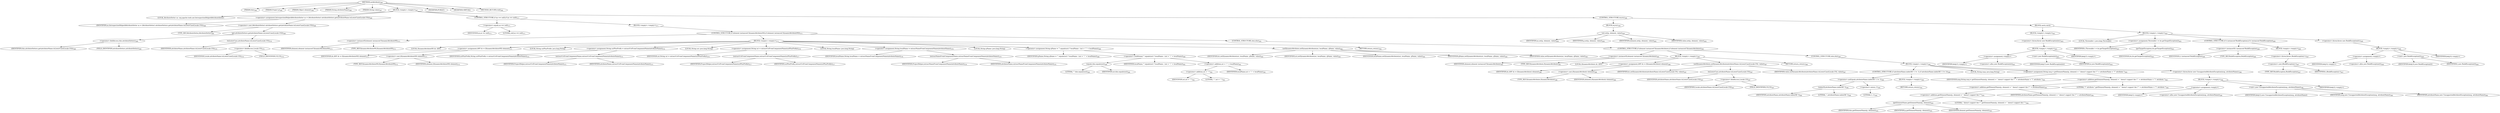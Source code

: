 digraph "setAttribute" {  
"876" [label = <(METHOD,setAttribute)<SUB>366</SUB>> ]
"20" [label = <(PARAM,this)<SUB>366</SUB>> ]
"877" [label = <(PARAM,Project p)<SUB>366</SUB>> ]
"878" [label = <(PARAM,Object element)<SUB>366</SUB>> ]
"879" [label = <(PARAM,String attributeName)<SUB>366</SUB>> ]
"880" [label = <(PARAM,String value)<SUB>367</SUB>> ]
"881" [label = <(BLOCK,&lt;empty&gt;,&lt;empty&gt;)<SUB>367</SUB>> ]
"882" [label = <(LOCAL,AttributeSetter as: org.apache.tools.ant.IntrospectionHelper$AttributeSetter)> ]
"883" [label = <(&lt;operator&gt;.assignment,IntrospectionHelper$AttributeSetter as = (AttributeSetter) attributeSetters.get(attributeName.toLowerCase(Locale.US)))<SUB>368</SUB>> ]
"884" [label = <(IDENTIFIER,as,IntrospectionHelper$AttributeSetter as = (AttributeSetter) attributeSetters.get(attributeName.toLowerCase(Locale.US)))<SUB>368</SUB>> ]
"885" [label = <(&lt;operator&gt;.cast,(AttributeSetter) attributeSetters.get(attributeName.toLowerCase(Locale.US)))<SUB>369</SUB>> ]
"886" [label = <(TYPE_REF,AttributeSetter,AttributeSetter)<SUB>369</SUB>> ]
"887" [label = <(get,attributeSetters.get(attributeName.toLowerCase(Locale.US)))<SUB>369</SUB>> ]
"888" [label = <(&lt;operator&gt;.fieldAccess,this.attributeSetters)<SUB>369</SUB>> ]
"889" [label = <(IDENTIFIER,this,attributeSetters.get(attributeName.toLowerCase(Locale.US)))<SUB>369</SUB>> ]
"890" [label = <(FIELD_IDENTIFIER,attributeSetters,attributeSetters)<SUB>369</SUB>> ]
"891" [label = <(toLowerCase,attributeName.toLowerCase(Locale.US))<SUB>370</SUB>> ]
"892" [label = <(IDENTIFIER,attributeName,attributeName.toLowerCase(Locale.US))<SUB>370</SUB>> ]
"893" [label = <(&lt;operator&gt;.fieldAccess,Locale.US)<SUB>370</SUB>> ]
"894" [label = <(IDENTIFIER,Locale,attributeName.toLowerCase(Locale.US))<SUB>370</SUB>> ]
"895" [label = <(FIELD_IDENTIFIER,US,US)<SUB>370</SUB>> ]
"896" [label = <(CONTROL_STRUCTURE,if (as == null),if (as == null))<SUB>371</SUB>> ]
"897" [label = <(&lt;operator&gt;.equals,as == null)<SUB>371</SUB>> ]
"898" [label = <(IDENTIFIER,as,as == null)<SUB>371</SUB>> ]
"899" [label = <(LITERAL,null,as == null)<SUB>371</SUB>> ]
"900" [label = <(BLOCK,&lt;empty&gt;,&lt;empty&gt;)<SUB>371</SUB>> ]
"901" [label = <(CONTROL_STRUCTURE,if (element instanceof DynamicAttributeNS),if (element instanceof DynamicAttributeNS))<SUB>372</SUB>> ]
"902" [label = <(&lt;operator&gt;.instanceOf,element instanceof DynamicAttributeNS)<SUB>372</SUB>> ]
"903" [label = <(IDENTIFIER,element,element instanceof DynamicAttributeNS)<SUB>372</SUB>> ]
"904" [label = <(TYPE_REF,DynamicAttributeNS,DynamicAttributeNS)<SUB>372</SUB>> ]
"905" [label = <(BLOCK,&lt;empty&gt;,&lt;empty&gt;)<SUB>372</SUB>> ]
"906" [label = <(LOCAL,DynamicAttributeNS dc: ANY)> ]
"907" [label = <(&lt;operator&gt;.assignment,ANY dc = (DynamicAttributeNS) element)<SUB>373</SUB>> ]
"908" [label = <(IDENTIFIER,dc,ANY dc = (DynamicAttributeNS) element)<SUB>373</SUB>> ]
"909" [label = <(&lt;operator&gt;.cast,(DynamicAttributeNS) element)<SUB>373</SUB>> ]
"910" [label = <(TYPE_REF,DynamicAttributeNS,DynamicAttributeNS)<SUB>373</SUB>> ]
"911" [label = <(IDENTIFIER,element,(DynamicAttributeNS) element)<SUB>373</SUB>> ]
"912" [label = <(LOCAL,String uriPlusPrefix: java.lang.String)> ]
"913" [label = <(&lt;operator&gt;.assignment,String uriPlusPrefix = extractUriFromComponentName(attributeName))<SUB>374</SUB>> ]
"914" [label = <(IDENTIFIER,uriPlusPrefix,String uriPlusPrefix = extractUriFromComponentName(attributeName))<SUB>374</SUB>> ]
"915" [label = <(extractUriFromComponentName,extractUriFromComponentName(attributeName))<SUB>375</SUB>> ]
"916" [label = <(IDENTIFIER,ProjectHelper,extractUriFromComponentName(attributeName))<SUB>375</SUB>> ]
"917" [label = <(IDENTIFIER,attributeName,extractUriFromComponentName(attributeName))<SUB>375</SUB>> ]
"918" [label = <(LOCAL,String uri: java.lang.String)> ]
"919" [label = <(&lt;operator&gt;.assignment,String uri = extractUriFromComponentName(uriPlusPrefix))<SUB>376</SUB>> ]
"920" [label = <(IDENTIFIER,uri,String uri = extractUriFromComponentName(uriPlusPrefix))<SUB>376</SUB>> ]
"921" [label = <(extractUriFromComponentName,extractUriFromComponentName(uriPlusPrefix))<SUB>377</SUB>> ]
"922" [label = <(IDENTIFIER,ProjectHelper,extractUriFromComponentName(uriPlusPrefix))<SUB>377</SUB>> ]
"923" [label = <(IDENTIFIER,uriPlusPrefix,extractUriFromComponentName(uriPlusPrefix))<SUB>377</SUB>> ]
"924" [label = <(LOCAL,String localName: java.lang.String)> ]
"925" [label = <(&lt;operator&gt;.assignment,String localName = extractNameFromComponentName(attributeName))<SUB>378</SUB>> ]
"926" [label = <(IDENTIFIER,localName,String localName = extractNameFromComponentName(attributeName))<SUB>378</SUB>> ]
"927" [label = <(extractNameFromComponentName,extractNameFromComponentName(attributeName))<SUB>379</SUB>> ]
"928" [label = <(IDENTIFIER,ProjectHelper,extractNameFromComponentName(attributeName))<SUB>379</SUB>> ]
"929" [label = <(IDENTIFIER,attributeName,extractNameFromComponentName(attributeName))<SUB>379</SUB>> ]
"930" [label = <(LOCAL,String qName: java.lang.String)> ]
"931" [label = <(&lt;operator&gt;.assignment,String qName = &quot;&quot;.equals(uri) ? localName : (uri + &quot;:&quot; + localName))<SUB>380</SUB>> ]
"932" [label = <(IDENTIFIER,qName,String qName = &quot;&quot;.equals(uri) ? localName : (uri + &quot;:&quot; + localName))<SUB>380</SUB>> ]
"933" [label = <(&lt;operator&gt;.conditional,&quot;&quot;.equals(uri) ? localName : (uri + &quot;:&quot; + localName))<SUB>380</SUB>> ]
"934" [label = <(equals,this.equals(uri))<SUB>380</SUB>> ]
"935" [label = <(LITERAL,&quot;&quot;,this.equals(uri))<SUB>380</SUB>> ]
"936" [label = <(IDENTIFIER,uri,this.equals(uri))<SUB>380</SUB>> ]
"937" [label = <(IDENTIFIER,localName,&quot;&quot;.equals(uri) ? localName : (uri + &quot;:&quot; + localName))<SUB>381</SUB>> ]
"938" [label = <(&lt;operator&gt;.addition,uri + &quot;:&quot; + localName)<SUB>381</SUB>> ]
"939" [label = <(&lt;operator&gt;.addition,uri + &quot;:&quot;)<SUB>381</SUB>> ]
"940" [label = <(IDENTIFIER,uri,uri + &quot;:&quot;)<SUB>381</SUB>> ]
"941" [label = <(LITERAL,&quot;:&quot;,uri + &quot;:&quot;)<SUB>381</SUB>> ]
"942" [label = <(IDENTIFIER,localName,uri + &quot;:&quot; + localName)<SUB>381</SUB>> ]
"943" [label = <(setDynamicAttribute,setDynamicAttribute(uri, localName, qName, value))<SUB>383</SUB>> ]
"944" [label = <(IDENTIFIER,dc,setDynamicAttribute(uri, localName, qName, value))<SUB>383</SUB>> ]
"945" [label = <(IDENTIFIER,uri,setDynamicAttribute(uri, localName, qName, value))<SUB>383</SUB>> ]
"946" [label = <(IDENTIFIER,localName,setDynamicAttribute(uri, localName, qName, value))<SUB>383</SUB>> ]
"947" [label = <(IDENTIFIER,qName,setDynamicAttribute(uri, localName, qName, value))<SUB>383</SUB>> ]
"948" [label = <(IDENTIFIER,value,setDynamicAttribute(uri, localName, qName, value))<SUB>383</SUB>> ]
"949" [label = <(RETURN,return;,return;)<SUB>384</SUB>> ]
"950" [label = <(CONTROL_STRUCTURE,else,else)<SUB>385</SUB>> ]
"951" [label = <(CONTROL_STRUCTURE,if (element instanceof DynamicAttribute),if (element instanceof DynamicAttribute))<SUB>385</SUB>> ]
"952" [label = <(&lt;operator&gt;.instanceOf,element instanceof DynamicAttribute)<SUB>385</SUB>> ]
"953" [label = <(IDENTIFIER,element,element instanceof DynamicAttribute)<SUB>385</SUB>> ]
"954" [label = <(TYPE_REF,DynamicAttribute,DynamicAttribute)<SUB>385</SUB>> ]
"955" [label = <(BLOCK,&lt;empty&gt;,&lt;empty&gt;)<SUB>385</SUB>> ]
"956" [label = <(LOCAL,DynamicAttribute dc: ANY)> ]
"957" [label = <(&lt;operator&gt;.assignment,ANY dc = (DynamicAttribute) element)<SUB>386</SUB>> ]
"958" [label = <(IDENTIFIER,dc,ANY dc = (DynamicAttribute) element)<SUB>386</SUB>> ]
"959" [label = <(&lt;operator&gt;.cast,(DynamicAttribute) element)<SUB>386</SUB>> ]
"960" [label = <(TYPE_REF,DynamicAttribute,DynamicAttribute)<SUB>386</SUB>> ]
"961" [label = <(IDENTIFIER,element,(DynamicAttribute) element)<SUB>386</SUB>> ]
"962" [label = <(setDynamicAttribute,setDynamicAttribute(attributeName.toLowerCase(Locale.US), value))<SUB>387</SUB>> ]
"963" [label = <(IDENTIFIER,dc,setDynamicAttribute(attributeName.toLowerCase(Locale.US), value))<SUB>387</SUB>> ]
"964" [label = <(toLowerCase,attributeName.toLowerCase(Locale.US))<SUB>387</SUB>> ]
"965" [label = <(IDENTIFIER,attributeName,attributeName.toLowerCase(Locale.US))<SUB>387</SUB>> ]
"966" [label = <(&lt;operator&gt;.fieldAccess,Locale.US)<SUB>387</SUB>> ]
"967" [label = <(IDENTIFIER,Locale,attributeName.toLowerCase(Locale.US))<SUB>387</SUB>> ]
"968" [label = <(FIELD_IDENTIFIER,US,US)<SUB>387</SUB>> ]
"969" [label = <(IDENTIFIER,value,setDynamicAttribute(attributeName.toLowerCase(Locale.US), value))<SUB>387</SUB>> ]
"970" [label = <(RETURN,return;,return;)<SUB>388</SUB>> ]
"971" [label = <(CONTROL_STRUCTURE,else,else)<SUB>389</SUB>> ]
"972" [label = <(BLOCK,&lt;empty&gt;,&lt;empty&gt;)<SUB>389</SUB>> ]
"973" [label = <(CONTROL_STRUCTURE,if (attributeName.indexOf(':') != -1),if (attributeName.indexOf(':') != -1))<SUB>390</SUB>> ]
"974" [label = <(&lt;operator&gt;.notEquals,attributeName.indexOf(':') != -1)<SUB>390</SUB>> ]
"975" [label = <(indexOf,attributeName.indexOf(':'))<SUB>390</SUB>> ]
"976" [label = <(IDENTIFIER,attributeName,attributeName.indexOf(':'))<SUB>390</SUB>> ]
"977" [label = <(LITERAL,':',attributeName.indexOf(':'))<SUB>390</SUB>> ]
"978" [label = <(&lt;operator&gt;.minus,-1)<SUB>390</SUB>> ]
"979" [label = <(LITERAL,1,-1)<SUB>390</SUB>> ]
"980" [label = <(BLOCK,&lt;empty&gt;,&lt;empty&gt;)<SUB>390</SUB>> ]
"981" [label = <(RETURN,return;,return;)<SUB>391</SUB>> ]
"982" [label = <(LOCAL,String msg: java.lang.String)> ]
"983" [label = <(&lt;operator&gt;.assignment,String msg = getElementName(p, element) + &quot; doesn't support the \&quot;&quot; + attributeName + &quot;\&quot; attribute.&quot;)<SUB>393</SUB>> ]
"984" [label = <(IDENTIFIER,msg,String msg = getElementName(p, element) + &quot; doesn't support the \&quot;&quot; + attributeName + &quot;\&quot; attribute.&quot;)<SUB>393</SUB>> ]
"985" [label = <(&lt;operator&gt;.addition,getElementName(p, element) + &quot; doesn't support the \&quot;&quot; + attributeName + &quot;\&quot; attribute.&quot;)<SUB>393</SUB>> ]
"986" [label = <(&lt;operator&gt;.addition,getElementName(p, element) + &quot; doesn't support the \&quot;&quot; + attributeName)<SUB>393</SUB>> ]
"987" [label = <(&lt;operator&gt;.addition,getElementName(p, element) + &quot; doesn't support the \&quot;&quot;)<SUB>393</SUB>> ]
"988" [label = <(getElementName,getElementName(p, element))<SUB>393</SUB>> ]
"19" [label = <(IDENTIFIER,this,getElementName(p, element))<SUB>393</SUB>> ]
"989" [label = <(IDENTIFIER,p,getElementName(p, element))<SUB>393</SUB>> ]
"990" [label = <(IDENTIFIER,element,getElementName(p, element))<SUB>393</SUB>> ]
"991" [label = <(LITERAL,&quot; doesn't support the \&quot;&quot;,getElementName(p, element) + &quot; doesn't support the \&quot;&quot;)<SUB>394</SUB>> ]
"992" [label = <(IDENTIFIER,attributeName,getElementName(p, element) + &quot; doesn't support the \&quot;&quot; + attributeName)<SUB>394</SUB>> ]
"993" [label = <(LITERAL,&quot;\&quot; attribute.&quot;,getElementName(p, element) + &quot; doesn't support the \&quot;&quot; + attributeName + &quot;\&quot; attribute.&quot;)<SUB>395</SUB>> ]
"994" [label = <(&lt;operator&gt;.throw,throw new UnsupportedAttributeException(msg, attributeName);)<SUB>396</SUB>> ]
"995" [label = <(BLOCK,&lt;empty&gt;,&lt;empty&gt;)<SUB>396</SUB>> ]
"996" [label = <(&lt;operator&gt;.assignment,&lt;empty&gt;)> ]
"997" [label = <(IDENTIFIER,$obj12,&lt;empty&gt;)> ]
"998" [label = <(&lt;operator&gt;.alloc,new UnsupportedAttributeException(msg, attributeName))<SUB>396</SUB>> ]
"999" [label = <(&lt;init&gt;,new UnsupportedAttributeException(msg, attributeName))<SUB>396</SUB>> ]
"1000" [label = <(IDENTIFIER,$obj12,new UnsupportedAttributeException(msg, attributeName))> ]
"1001" [label = <(IDENTIFIER,msg,new UnsupportedAttributeException(msg, attributeName))<SUB>396</SUB>> ]
"1002" [label = <(IDENTIFIER,attributeName,new UnsupportedAttributeException(msg, attributeName))<SUB>396</SUB>> ]
"1003" [label = <(IDENTIFIER,$obj12,&lt;empty&gt;)> ]
"1004" [label = <(CONTROL_STRUCTURE,try,try)<SUB>399</SUB>> ]
"1005" [label = <(BLOCK,try,try)<SUB>399</SUB>> ]
"1006" [label = <(set,set(p, element, value))<SUB>400</SUB>> ]
"1007" [label = <(IDENTIFIER,as,set(p, element, value))<SUB>400</SUB>> ]
"1008" [label = <(IDENTIFIER,p,set(p, element, value))<SUB>400</SUB>> ]
"1009" [label = <(IDENTIFIER,element,set(p, element, value))<SUB>400</SUB>> ]
"1010" [label = <(IDENTIFIER,value,set(p, element, value))<SUB>400</SUB>> ]
"1011" [label = <(BLOCK,catch,catch)> ]
"1012" [label = <(BLOCK,&lt;empty&gt;,&lt;empty&gt;)<SUB>401</SUB>> ]
"1013" [label = <(&lt;operator&gt;.throw,throw new BuildException(ie);)<SUB>403</SUB>> ]
"1014" [label = <(BLOCK,&lt;empty&gt;,&lt;empty&gt;)<SUB>403</SUB>> ]
"1015" [label = <(&lt;operator&gt;.assignment,&lt;empty&gt;)> ]
"1016" [label = <(IDENTIFIER,$obj13,&lt;empty&gt;)> ]
"1017" [label = <(&lt;operator&gt;.alloc,new BuildException(ie))<SUB>403</SUB>> ]
"1018" [label = <(&lt;init&gt;,new BuildException(ie))<SUB>403</SUB>> ]
"1019" [label = <(IDENTIFIER,$obj13,new BuildException(ie))> ]
"1020" [label = <(IDENTIFIER,ie,new BuildException(ie))<SUB>403</SUB>> ]
"1021" [label = <(IDENTIFIER,$obj13,&lt;empty&gt;)> ]
"1022" [label = <(BLOCK,&lt;empty&gt;,&lt;empty&gt;)<SUB>404</SUB>> ]
"1023" [label = <(LOCAL,Throwable t: java.lang.Throwable)> ]
"1024" [label = <(&lt;operator&gt;.assignment,Throwable t = ite.getTargetException())<SUB>405</SUB>> ]
"1025" [label = <(IDENTIFIER,t,Throwable t = ite.getTargetException())<SUB>405</SUB>> ]
"1026" [label = <(getTargetException,ite.getTargetException())<SUB>405</SUB>> ]
"1027" [label = <(IDENTIFIER,ite,ite.getTargetException())<SUB>405</SUB>> ]
"1028" [label = <(CONTROL_STRUCTURE,if (t instanceof BuildException),if (t instanceof BuildException))<SUB>406</SUB>> ]
"1029" [label = <(&lt;operator&gt;.instanceOf,t instanceof BuildException)<SUB>406</SUB>> ]
"1030" [label = <(IDENTIFIER,t,t instanceof BuildException)<SUB>406</SUB>> ]
"1031" [label = <(TYPE_REF,BuildException,BuildException)<SUB>406</SUB>> ]
"1032" [label = <(BLOCK,&lt;empty&gt;,&lt;empty&gt;)<SUB>406</SUB>> ]
"1033" [label = <(&lt;operator&gt;.throw,throw (BuildException) t;)<SUB>407</SUB>> ]
"1034" [label = <(&lt;operator&gt;.cast,(BuildException) t)<SUB>407</SUB>> ]
"1035" [label = <(TYPE_REF,BuildException,BuildException)<SUB>407</SUB>> ]
"1036" [label = <(IDENTIFIER,t,(BuildException) t)<SUB>407</SUB>> ]
"1037" [label = <(&lt;operator&gt;.throw,throw new BuildException(t);)<SUB>409</SUB>> ]
"1038" [label = <(BLOCK,&lt;empty&gt;,&lt;empty&gt;)<SUB>409</SUB>> ]
"1039" [label = <(&lt;operator&gt;.assignment,&lt;empty&gt;)> ]
"1040" [label = <(IDENTIFIER,$obj14,&lt;empty&gt;)> ]
"1041" [label = <(&lt;operator&gt;.alloc,new BuildException(t))<SUB>409</SUB>> ]
"1042" [label = <(&lt;init&gt;,new BuildException(t))<SUB>409</SUB>> ]
"1043" [label = <(IDENTIFIER,$obj14,new BuildException(t))> ]
"1044" [label = <(IDENTIFIER,t,new BuildException(t))<SUB>409</SUB>> ]
"1045" [label = <(IDENTIFIER,$obj14,&lt;empty&gt;)> ]
"1046" [label = <(MODIFIER,PUBLIC)> ]
"1047" [label = <(MODIFIER,VIRTUAL)> ]
"1048" [label = <(METHOD_RETURN,void)<SUB>366</SUB>> ]
  "876" -> "20" 
  "876" -> "877" 
  "876" -> "878" 
  "876" -> "879" 
  "876" -> "880" 
  "876" -> "881" 
  "876" -> "1046" 
  "876" -> "1047" 
  "876" -> "1048" 
  "881" -> "882" 
  "881" -> "883" 
  "881" -> "896" 
  "881" -> "1004" 
  "883" -> "884" 
  "883" -> "885" 
  "885" -> "886" 
  "885" -> "887" 
  "887" -> "888" 
  "887" -> "891" 
  "888" -> "889" 
  "888" -> "890" 
  "891" -> "892" 
  "891" -> "893" 
  "893" -> "894" 
  "893" -> "895" 
  "896" -> "897" 
  "896" -> "900" 
  "897" -> "898" 
  "897" -> "899" 
  "900" -> "901" 
  "901" -> "902" 
  "901" -> "905" 
  "901" -> "950" 
  "902" -> "903" 
  "902" -> "904" 
  "905" -> "906" 
  "905" -> "907" 
  "905" -> "912" 
  "905" -> "913" 
  "905" -> "918" 
  "905" -> "919" 
  "905" -> "924" 
  "905" -> "925" 
  "905" -> "930" 
  "905" -> "931" 
  "905" -> "943" 
  "905" -> "949" 
  "907" -> "908" 
  "907" -> "909" 
  "909" -> "910" 
  "909" -> "911" 
  "913" -> "914" 
  "913" -> "915" 
  "915" -> "916" 
  "915" -> "917" 
  "919" -> "920" 
  "919" -> "921" 
  "921" -> "922" 
  "921" -> "923" 
  "925" -> "926" 
  "925" -> "927" 
  "927" -> "928" 
  "927" -> "929" 
  "931" -> "932" 
  "931" -> "933" 
  "933" -> "934" 
  "933" -> "937" 
  "933" -> "938" 
  "934" -> "935" 
  "934" -> "936" 
  "938" -> "939" 
  "938" -> "942" 
  "939" -> "940" 
  "939" -> "941" 
  "943" -> "944" 
  "943" -> "945" 
  "943" -> "946" 
  "943" -> "947" 
  "943" -> "948" 
  "950" -> "951" 
  "951" -> "952" 
  "951" -> "955" 
  "951" -> "971" 
  "952" -> "953" 
  "952" -> "954" 
  "955" -> "956" 
  "955" -> "957" 
  "955" -> "962" 
  "955" -> "970" 
  "957" -> "958" 
  "957" -> "959" 
  "959" -> "960" 
  "959" -> "961" 
  "962" -> "963" 
  "962" -> "964" 
  "962" -> "969" 
  "964" -> "965" 
  "964" -> "966" 
  "966" -> "967" 
  "966" -> "968" 
  "971" -> "972" 
  "972" -> "973" 
  "972" -> "982" 
  "972" -> "983" 
  "972" -> "994" 
  "973" -> "974" 
  "973" -> "980" 
  "974" -> "975" 
  "974" -> "978" 
  "975" -> "976" 
  "975" -> "977" 
  "978" -> "979" 
  "980" -> "981" 
  "983" -> "984" 
  "983" -> "985" 
  "985" -> "986" 
  "985" -> "993" 
  "986" -> "987" 
  "986" -> "992" 
  "987" -> "988" 
  "987" -> "991" 
  "988" -> "19" 
  "988" -> "989" 
  "988" -> "990" 
  "994" -> "995" 
  "995" -> "996" 
  "995" -> "999" 
  "995" -> "1003" 
  "996" -> "997" 
  "996" -> "998" 
  "999" -> "1000" 
  "999" -> "1001" 
  "999" -> "1002" 
  "1004" -> "1005" 
  "1004" -> "1011" 
  "1005" -> "1006" 
  "1006" -> "1007" 
  "1006" -> "1008" 
  "1006" -> "1009" 
  "1006" -> "1010" 
  "1011" -> "1012" 
  "1011" -> "1022" 
  "1012" -> "1013" 
  "1013" -> "1014" 
  "1014" -> "1015" 
  "1014" -> "1018" 
  "1014" -> "1021" 
  "1015" -> "1016" 
  "1015" -> "1017" 
  "1018" -> "1019" 
  "1018" -> "1020" 
  "1022" -> "1023" 
  "1022" -> "1024" 
  "1022" -> "1028" 
  "1022" -> "1037" 
  "1024" -> "1025" 
  "1024" -> "1026" 
  "1026" -> "1027" 
  "1028" -> "1029" 
  "1028" -> "1032" 
  "1029" -> "1030" 
  "1029" -> "1031" 
  "1032" -> "1033" 
  "1033" -> "1034" 
  "1034" -> "1035" 
  "1034" -> "1036" 
  "1037" -> "1038" 
  "1038" -> "1039" 
  "1038" -> "1042" 
  "1038" -> "1045" 
  "1039" -> "1040" 
  "1039" -> "1041" 
  "1042" -> "1043" 
  "1042" -> "1044" 
}

